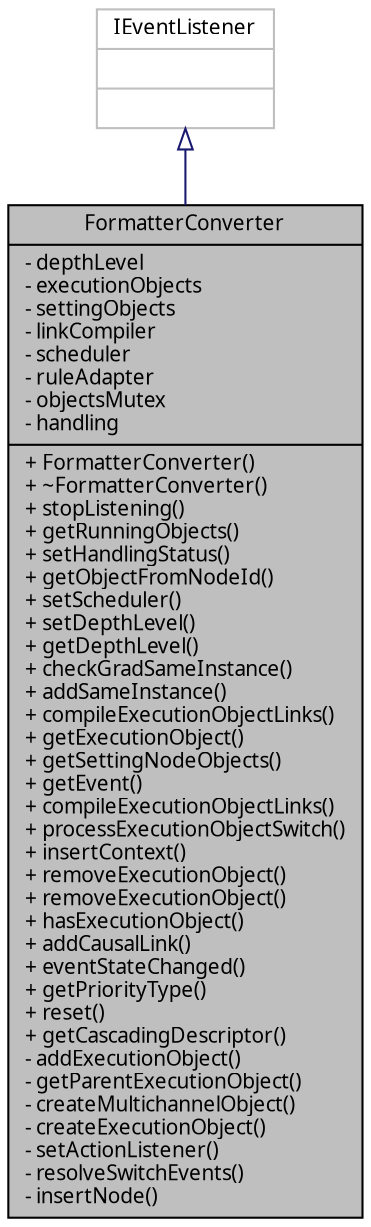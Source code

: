 digraph G
{
  edge [fontname="FreeSans.ttf",fontsize=10,labelfontname="FreeSans.ttf",labelfontsize=10];
  node [fontname="FreeSans.ttf",fontsize=10,shape=record];
  Node1 [label="{FormatterConverter\n|- depthLevel\l- executionObjects\l- settingObjects\l- linkCompiler\l- scheduler\l- ruleAdapter\l- objectsMutex\l- handling\l|+ FormatterConverter()\l+ ~FormatterConverter()\l+ stopListening()\l+ getRunningObjects()\l+ setHandlingStatus()\l+ getObjectFromNodeId()\l+ setScheduler()\l+ setDepthLevel()\l+ getDepthLevel()\l+ checkGradSameInstance()\l+ addSameInstance()\l+ compileExecutionObjectLinks()\l+ getExecutionObject()\l+ getSettingNodeObjects()\l+ getEvent()\l+ compileExecutionObjectLinks()\l+ processExecutionObjectSwitch()\l+ insertContext()\l+ removeExecutionObject()\l+ removeExecutionObject()\l+ hasExecutionObject()\l+ addCausalLink()\l+ eventStateChanged()\l+ getPriorityType()\l+ reset()\l+ getCascadingDescriptor()\l- addExecutionObject()\l- getParentExecutionObject()\l- createMultichannelObject()\l- createExecutionObject()\l- setActionListener()\l- resolveSwitchEvents()\l- insertNode()\l}",height=0.2,width=0.4,color="black", fillcolor="grey75", style="filled" fontcolor="black"];
  Node2 -> Node1 [dir=back,color="midnightblue",fontsize=10,style="solid",arrowtail="empty"];
  Node2 [label="{IEventListener\n||}",height=0.2,width=0.4,color="grey75", fillcolor="white", style="filled"];
}
